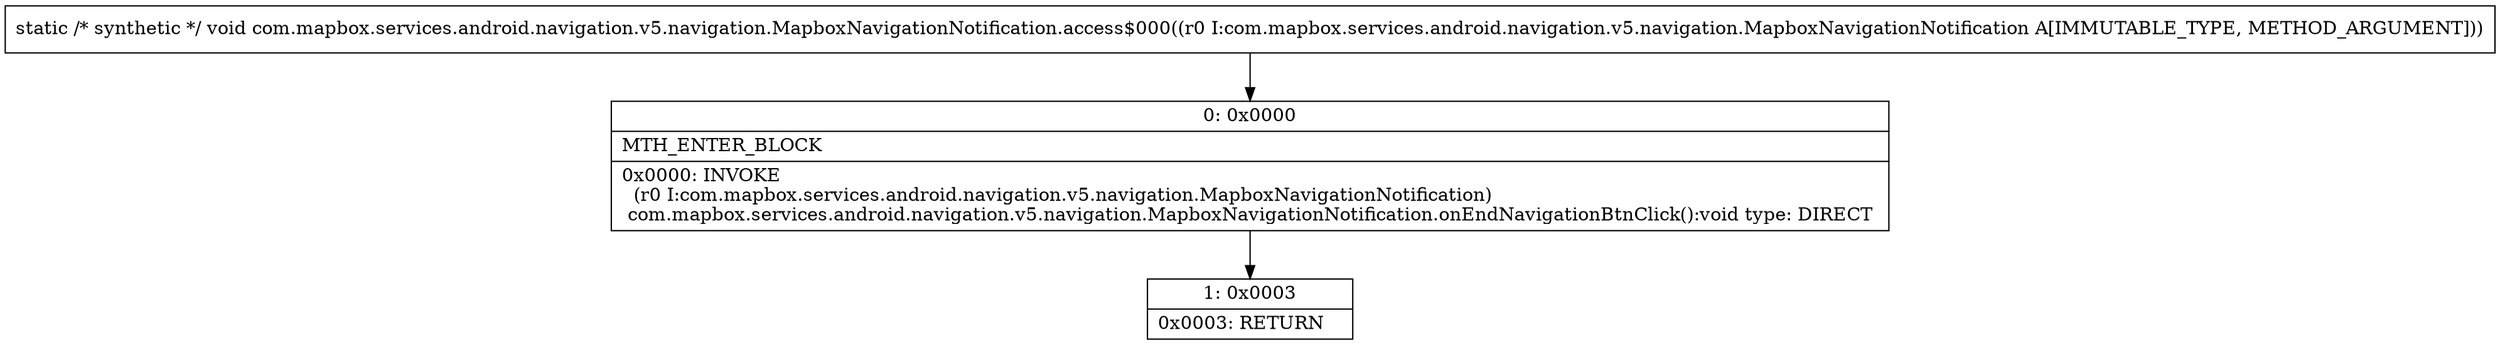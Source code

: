 digraph "CFG forcom.mapbox.services.android.navigation.v5.navigation.MapboxNavigationNotification.access$000(Lcom\/mapbox\/services\/android\/navigation\/v5\/navigation\/MapboxNavigationNotification;)V" {
Node_0 [shape=record,label="{0\:\ 0x0000|MTH_ENTER_BLOCK\l|0x0000: INVOKE  \l  (r0 I:com.mapbox.services.android.navigation.v5.navigation.MapboxNavigationNotification)\l com.mapbox.services.android.navigation.v5.navigation.MapboxNavigationNotification.onEndNavigationBtnClick():void type: DIRECT \l}"];
Node_1 [shape=record,label="{1\:\ 0x0003|0x0003: RETURN   \l}"];
MethodNode[shape=record,label="{static \/* synthetic *\/ void com.mapbox.services.android.navigation.v5.navigation.MapboxNavigationNotification.access$000((r0 I:com.mapbox.services.android.navigation.v5.navigation.MapboxNavigationNotification A[IMMUTABLE_TYPE, METHOD_ARGUMENT])) }"];
MethodNode -> Node_0;
Node_0 -> Node_1;
}


